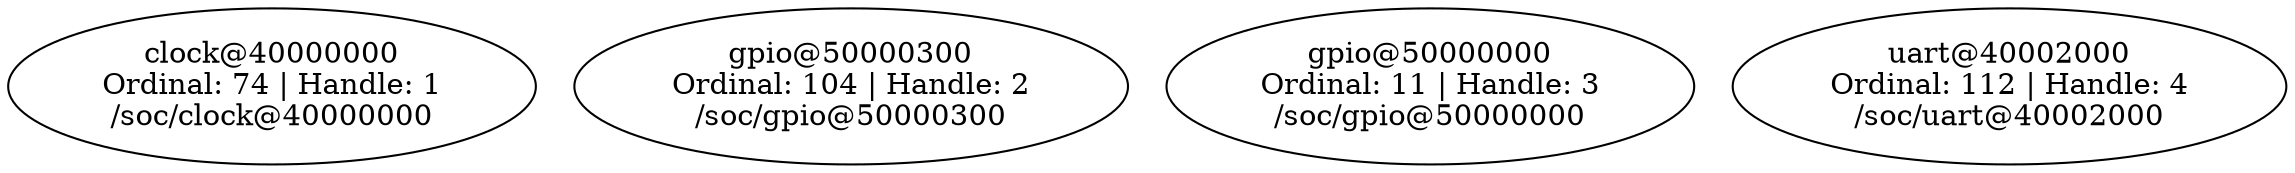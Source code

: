 // /home/fsiof/course_zephyr/west_app/build/zephyr/zephyr_pre0.elf
digraph "Device dependency graph" {
	74 [label="clock@40000000\nOrdinal: 74 | Handle: 1\n/soc/clock@40000000"]
	104 [label="gpio@50000300\nOrdinal: 104 | Handle: 2\n/soc/gpio@50000300"]
	11 [label="gpio@50000000\nOrdinal: 11 | Handle: 3\n/soc/gpio@50000000"]
	112 [label="uart@40002000\nOrdinal: 112 | Handle: 4\n/soc/uart@40002000"]
}
